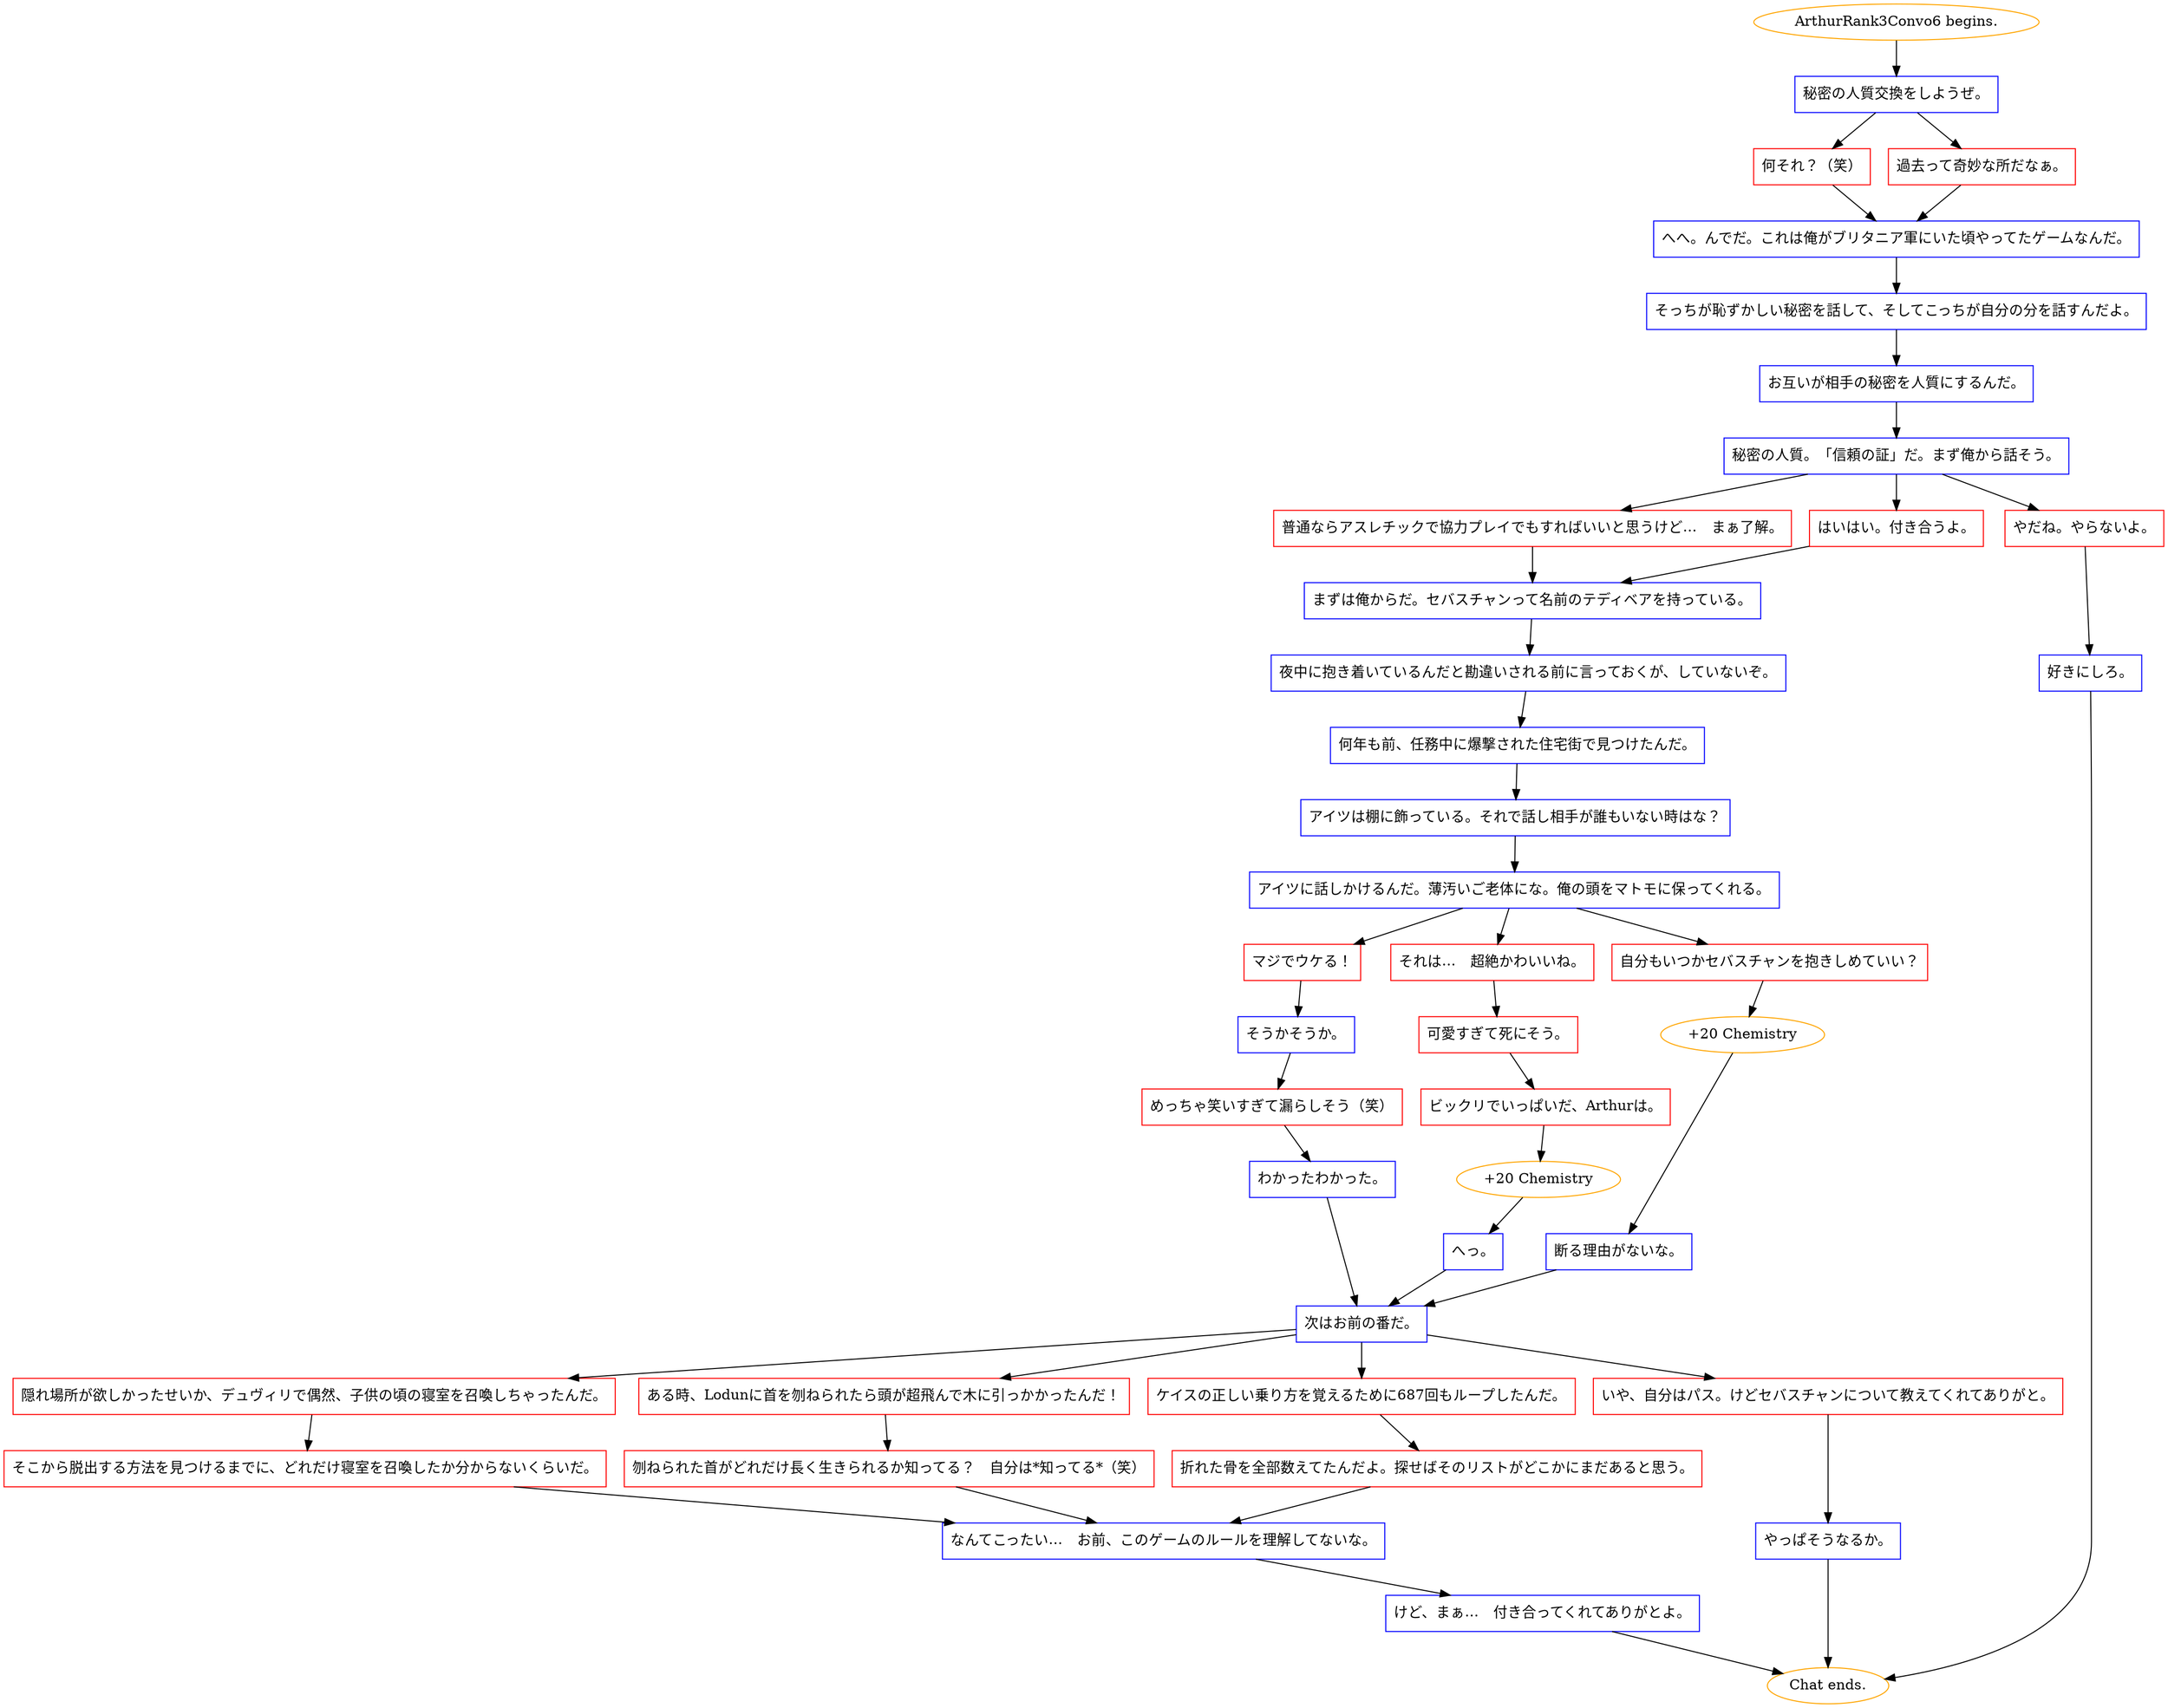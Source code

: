 digraph {
	"ArthurRank3Convo6 begins." [color=orange];
		"ArthurRank3Convo6 begins." -> j1226359899;
	j1226359899 [label="秘密の人質交換をしようぜ。",shape=box,color=blue];
		j1226359899 -> j3685944758;
		j1226359899 -> j2432557290;
	j3685944758 [label="何それ？（笑）",shape=box,color=red];
		j3685944758 -> j3459869326;
	j2432557290 [label="過去って奇妙な所だなぁ。",shape=box,color=red];
		j2432557290 -> j3459869326;
	j3459869326 [label="へへ。んでだ。これは俺がブリタニア軍にいた頃やってたゲームなんだ。",shape=box,color=blue];
		j3459869326 -> j1015675440;
	j1015675440 [label="そっちが恥ずかしい秘密を話して、そしてこっちが自分の分を話すんだよ。",shape=box,color=blue];
		j1015675440 -> j1106891722;
	j1106891722 [label="お互いが相手の秘密を人質にするんだ。",shape=box,color=blue];
		j1106891722 -> j1305110073;
	j1305110073 [label="秘密の人質。「信頼の証」だ。まず俺から話そう。",shape=box,color=blue];
		j1305110073 -> j3002127964;
		j1305110073 -> j860793965;
		j1305110073 -> j3022294571;
	j3002127964 [label="普通ならアスレチックで協力プレイでもすればいいと思うけど…　まぁ了解。",shape=box,color=red];
		j3002127964 -> j1469920838;
	j860793965 [label="はいはい。付き合うよ。",shape=box,color=red];
		j860793965 -> j1469920838;
	j3022294571 [label="やだね。やらないよ。",shape=box,color=red];
		j3022294571 -> j3616587393;
	j1469920838 [label="まずは俺からだ。セバスチャンって名前のテディベアを持っている。",shape=box,color=blue];
		j1469920838 -> j524997419;
	j3616587393 [label="好きにしろ。",shape=box,color=blue];
		j3616587393 -> "Chat ends.";
	j524997419 [label="夜中に抱き着いているんだと勘違いされる前に言っておくが、していないぞ。",shape=box,color=blue];
		j524997419 -> j2007807557;
	"Chat ends." [color=orange];
	j2007807557 [label="何年も前、任務中に爆撃された住宅街で見つけたんだ。",shape=box,color=blue];
		j2007807557 -> j874717267;
	j874717267 [label="アイツは棚に飾っている。それで話し相手が誰もいない時はな？",shape=box,color=blue];
		j874717267 -> j4044127302;
	j4044127302 [label="アイツに話しかけるんだ。薄汚いご老体にな。俺の頭をマトモに保ってくれる。",shape=box,color=blue];
		j4044127302 -> j2809547493;
		j4044127302 -> j3534765334;
		j4044127302 -> j2465812627;
	j2809547493 [label="マジでウケる！",shape=box,color=red];
		j2809547493 -> j2865777849;
	j3534765334 [label="それは…　超絶かわいいね。",shape=box,color=red];
		j3534765334 -> j996353283;
	j2465812627 [label="自分もいつかセバスチャンを抱きしめていい？",shape=box,color=red];
		j2465812627 -> j1042712740;
	j2865777849 [label="そうかそうか。",shape=box,color=blue];
		j2865777849 -> j2219950669;
	j996353283 [label="可愛すぎて死にそう。",shape=box,color=red];
		j996353283 -> j3270772720;
	j1042712740 [label="+20 Chemistry",color=orange];
		j1042712740 -> j701200158;
	j2219950669 [label="めっちゃ笑いすぎて漏らしそう（笑）",shape=box,color=red];
		j2219950669 -> j1753972167;
	j3270772720 [label="ビックリでいっぱいだ、Arthurは。",shape=box,color=red];
		j3270772720 -> j2427869340;
	j701200158 [label="断る理由がないな。",shape=box,color=blue];
		j701200158 -> j2841627263;
	j1753972167 [label="わかったわかった。",shape=box,color=blue];
		j1753972167 -> j2841627263;
	j2427869340 [label="+20 Chemistry",color=orange];
		j2427869340 -> j1820026624;
	j2841627263 [label="次はお前の番だ。",shape=box,color=blue];
		j2841627263 -> j2383412170;
		j2841627263 -> j4265434706;
		j2841627263 -> j2129558029;
		j2841627263 -> j1504329816;
	j1820026624 [label="へっ。",shape=box,color=blue];
		j1820026624 -> j2841627263;
	j2383412170 [label="隠れ場所が欲しかったせいか、デュヴィリで偶然、子供の頃の寝室を召喚しちゃったんだ。",shape=box,color=red];
		j2383412170 -> j2900712512;
	j4265434706 [label="ある時、Lodunに首を刎ねられたら頭が超飛んで木に引っかかったんだ！",shape=box,color=red];
		j4265434706 -> j3652362459;
	j2129558029 [label="ケイスの正しい乗り方を覚えるために687回もループしたんだ。",shape=box,color=red];
		j2129558029 -> j1824490280;
	j1504329816 [label="いや、自分はパス。けどセバスチャンについて教えてくれてありがと。",shape=box,color=red];
		j1504329816 -> j1590872466;
	j2900712512 [label="そこから脱出する方法を見つけるまでに、どれだけ寝室を召喚したか分からないくらいだ。",shape=box,color=red];
		j2900712512 -> j1341385656;
	j3652362459 [label="刎ねられた首がどれだけ長く生きられるか知ってる？　自分は*知ってる*（笑）",shape=box,color=red];
		j3652362459 -> j1341385656;
	j1824490280 [label="折れた骨を全部数えてたんだよ。探せばそのリストがどこかにまだあると思う。",shape=box,color=red];
		j1824490280 -> j1341385656;
	j1590872466 [label="やっぱそうなるか。",shape=box,color=blue];
		j1590872466 -> "Chat ends.";
	j1341385656 [label="なんてこったい…　お前、このゲームのルールを理解してないな。",shape=box,color=blue];
		j1341385656 -> j1610291625;
	j1610291625 [label="けど、まぁ…　付き合ってくれてありがとよ。",shape=box,color=blue];
		j1610291625 -> "Chat ends.";
}